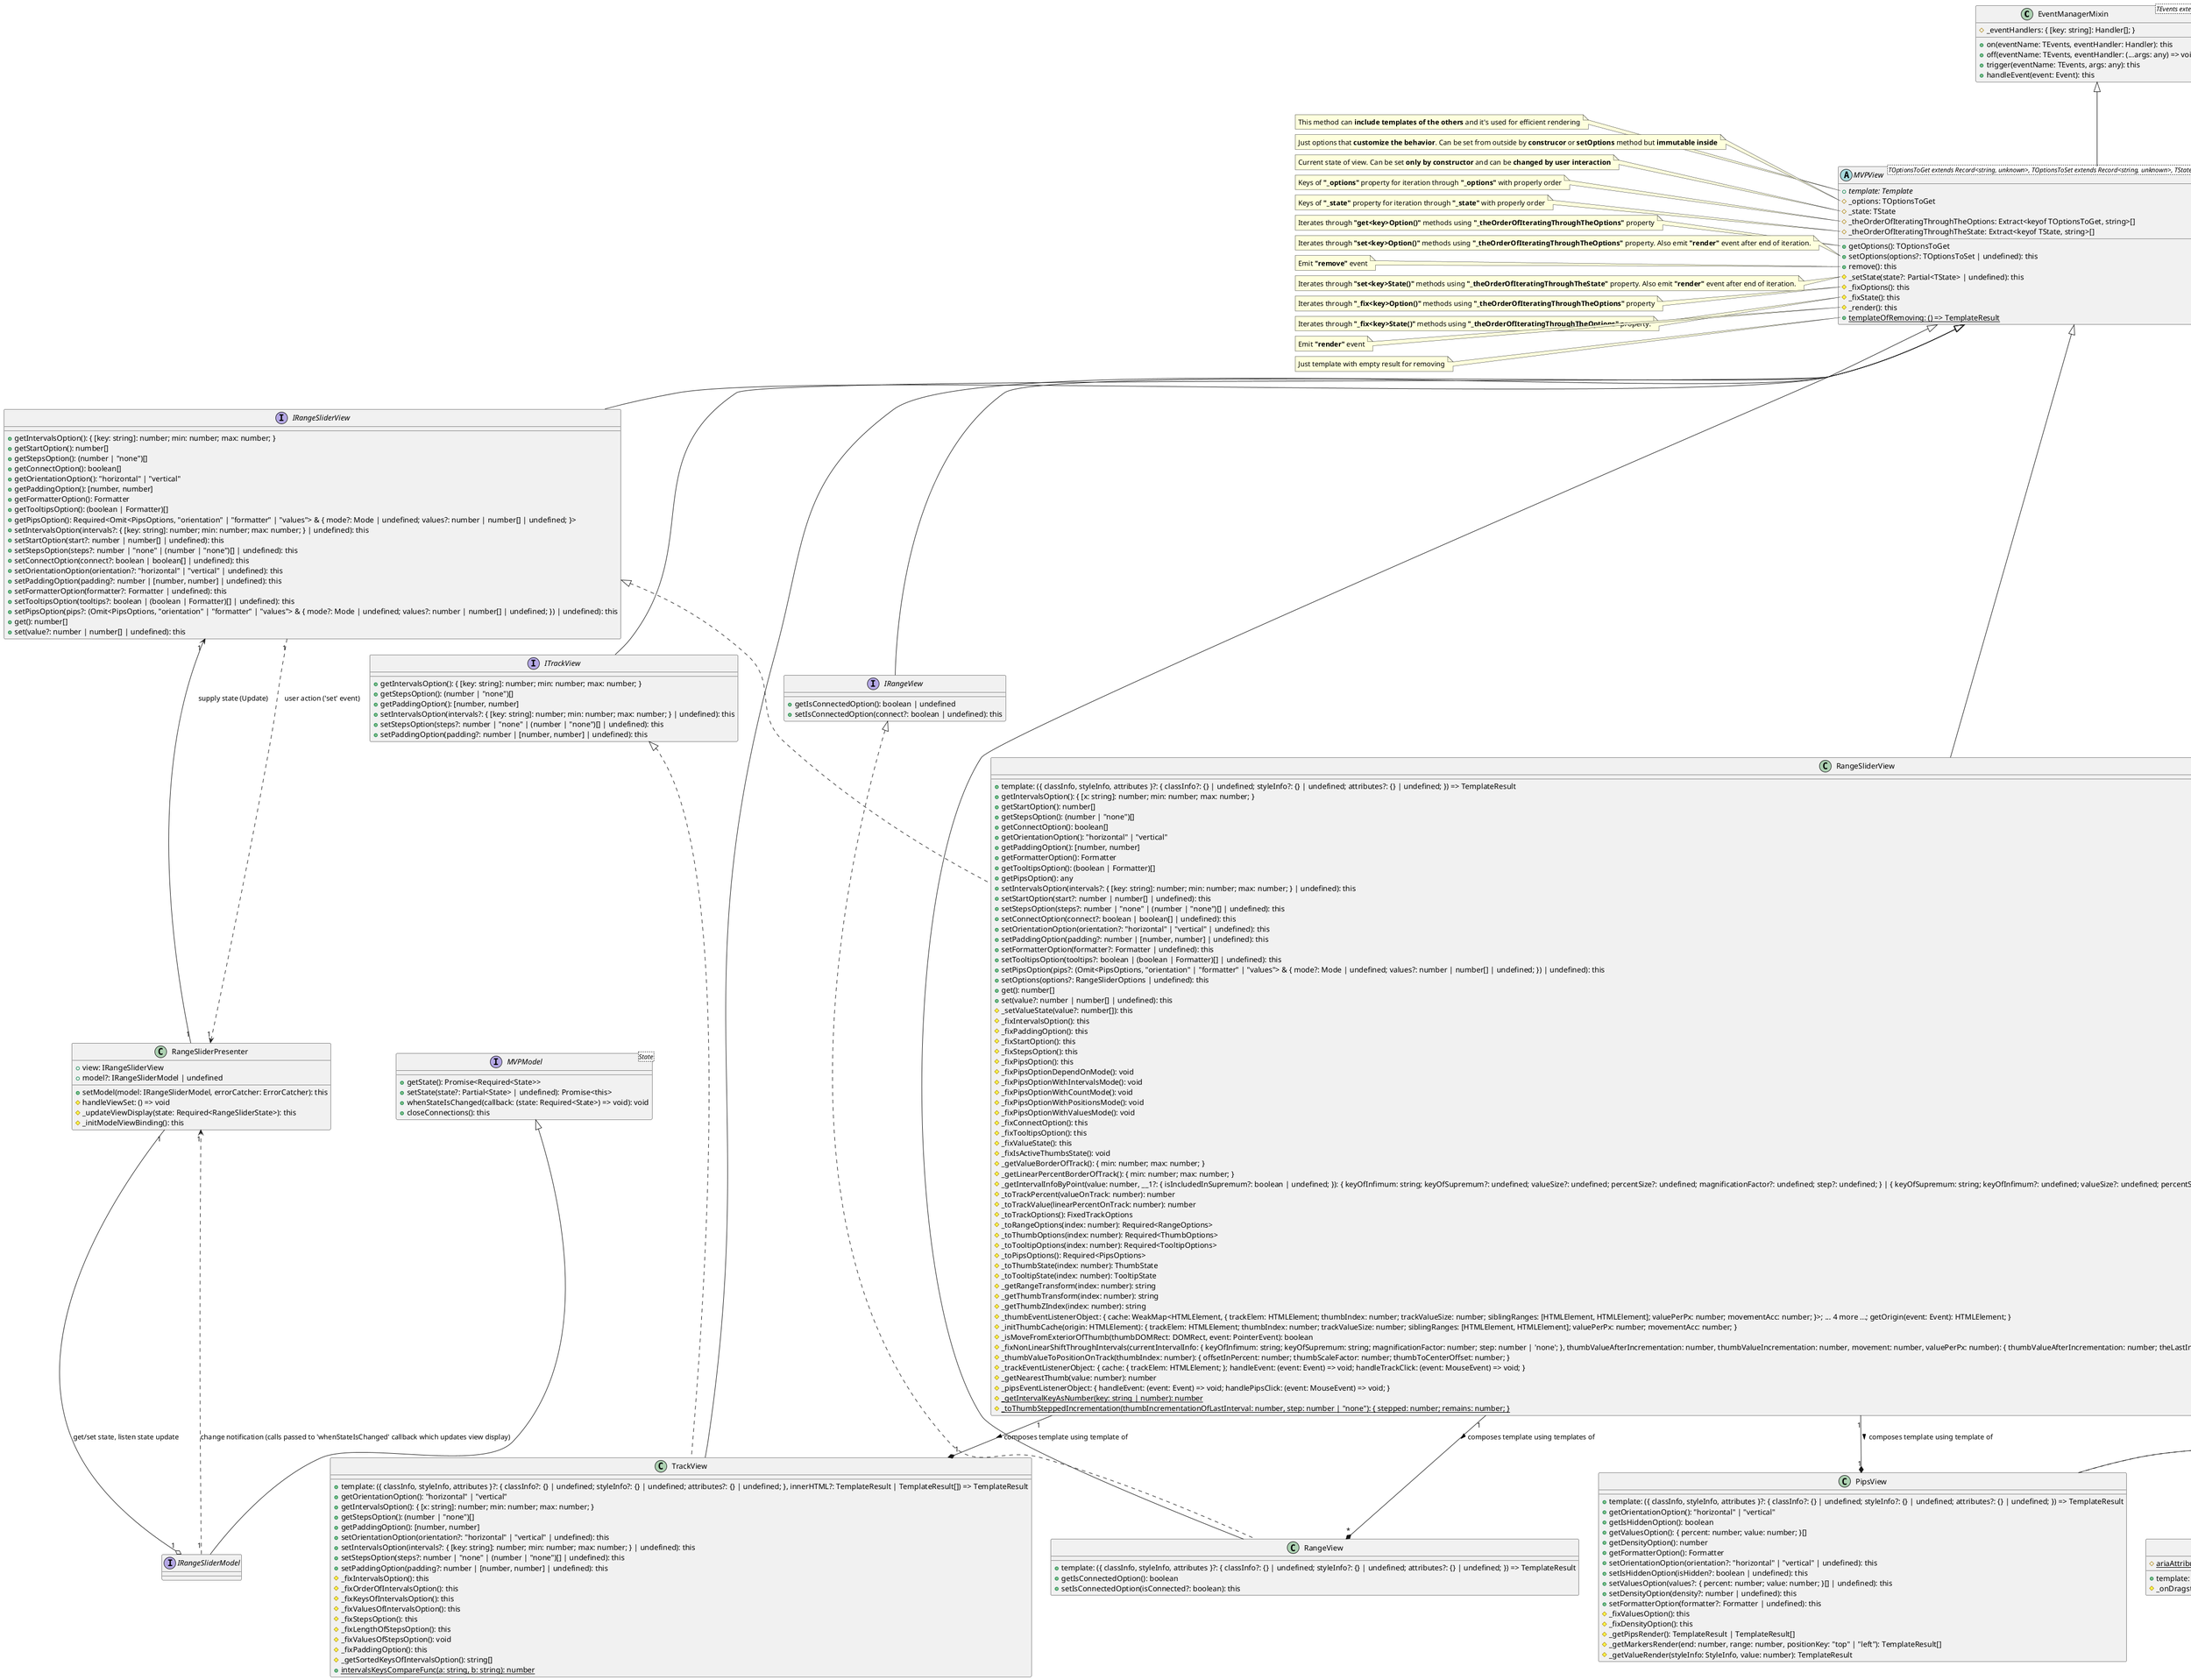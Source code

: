 @startuml
class EventManagerMixin<TEvents extends string> {
    #_eventHandlers: { [key: string]: Handler[]; }
    +on(eventName: TEvents, eventHandler: Handler): this
    +off(eventName: TEvents, eventHandler: (...args: any) => void): this
    +trigger(eventName: TEvents, args: any): this
    +handleEvent(event: Event): this
}
abstract class MVPView<TOptionsToGet extends Record<string, unknown>, TOptionsToSet extends Record<string, unknown>, TState extends Record<string, unknown>, TEvents extends string> extends EventManagerMixin {
    +{abstract} template: Template
    #_options: TOptionsToGet
    #_state: TState
    #_theOrderOfIteratingThroughTheOptions: Extract<keyof TOptionsToGet, string>[]
    #_theOrderOfIteratingThroughTheState: Extract<keyof TState, string>[]
    +getOptions(): TOptionsToGet
    +setOptions(options?: TOptionsToSet | undefined): this
    +remove(): this
    #_setState(state?: Partial<TState> | undefined): this
    #_fixOptions(): this
    #_fixState(): this
    #_render(): this
    +{static} templateOfRemoving: () => TemplateResult
}
interface MVPModel<State> {
    +getState(): Promise<Required<State>>
    +setState(state?: Partial<State> | undefined): Promise<this>
    +whenStateIsChanged(callback: (state: Required<State>) => void): void
    +closeConnections(): this
}
interface IRangeSliderModel extends MVPModel
interface ITrackView extends MVPView {
    +getIntervalsOption(): { [key: string]: number; min: number; max: number; }
    +getStepsOption(): (number | "none")[]
    +getPaddingOption(): [number, number]
    +setIntervalsOption(intervals?: { [key: string]: number; min: number; max: number; } | undefined): this
    +setStepsOption(steps?: number | "none" | (number | "none")[] | undefined): this
    +setPaddingOption(padding?: number | [number, number] | undefined): this
}
interface IRangeView extends MVPView {
    +getIsConnectedOption(): boolean | undefined
    +setIsConnectedOption(connect?: boolean | undefined): this
}
interface ITooltipView extends MVPView {
    +getOrientationOption(): "top" | "left" | undefined
    +getIsHiddenOption(): boolean | undefined
    +getFormatterOption(): Formatter | undefined
    +setOrientationOption(orientation: "top" | "left" | undefined): this
    +setIsHiddenOption(isHidden?: boolean | undefined): this
    +setFormatterOption(formatter?: Formatter | undefined): this
}
interface IPipsView extends MVPView {
    +getOrientationOption(): "horizontal" | "vertical" | undefined
    +getIsHiddenOption(): boolean | undefined
    +getValuesOption(): { percent: number; value: number; }[] | undefined
    +getDensityOption(): number | undefined
    +getFormatterOption(): Formatter | undefined
    +setOrientationOption(orientation?: "horizontal" | "vertical" | undefined): this
    +setIsHiddenOption(isHidden?: boolean | undefined): this
    +setValuesOption(values?: { percent: number; value: number; }[] | undefined): this
    +setDensityOption(density?: number | undefined): this
    +setFormatterOption(formatter?: Formatter | undefined): this
}
interface IRangeSliderView extends MVPView {
    +getIntervalsOption(): { [key: string]: number; min: number; max: number; }
    +getStartOption(): number[]
    +getStepsOption(): (number | "none")[]
    +getConnectOption(): boolean[]
    +getOrientationOption(): "horizontal" | "vertical"
    +getPaddingOption(): [number, number]
    +getFormatterOption(): Formatter
    +getTooltipsOption(): (boolean | Formatter)[]
    +getPipsOption(): Required<Omit<PipsOptions, "orientation" | "formatter" | "values"> & { mode?: Mode | undefined; values?: number | number[] | undefined; }>
    +setIntervalsOption(intervals?: { [key: string]: number; min: number; max: number; } | undefined): this
    +setStartOption(start?: number | number[] | undefined): this
    +setStepsOption(steps?: number | "none" | (number | "none")[] | undefined): this
    +setConnectOption(connect?: boolean | boolean[] | undefined): this
    +setOrientationOption(orientation?: "horizontal" | "vertical" | undefined): this
    +setPaddingOption(padding?: number | [number, number] | undefined): this
    +setFormatterOption(formatter?: Formatter | undefined): this
    +setTooltipsOption(tooltips?: boolean | (boolean | Formatter)[] | undefined): this
    +setPipsOption(pips?: (Omit<PipsOptions, "orientation" | "formatter" | "values"> & { mode?: Mode | undefined; values?: number | number[] | undefined; }) | undefined): this
    +get(): number[]
    +set(value?: number | number[] | undefined): this
}
interface IThumbView extends MVPView
class TrackView extends MVPView implements ITrackView {
    +template: ({ classInfo, styleInfo, attributes }?: { classInfo?: {} | undefined; styleInfo?: {} | undefined; attributes?: {} | undefined; }, innerHTML?: TemplateResult | TemplateResult[]) => TemplateResult
    +getOrientationOption(): "horizontal" | "vertical"
    +getIntervalsOption(): { [x: string]: number; min: number; max: number; }
    +getStepsOption(): (number | "none")[]
    +getPaddingOption(): [number, number]
    +setOrientationOption(orientation?: "horizontal" | "vertical" | undefined): this
    +setIntervalsOption(intervals?: { [key: string]: number; min: number; max: number; } | undefined): this
    +setStepsOption(steps?: number | "none" | (number | "none")[] | undefined): this
    +setPaddingOption(padding?: number | [number, number] | undefined): this
    #_fixIntervalsOption(): this
    #_fixOrderOfIntervalsOption(): this
    #_fixKeysOfIntervalsOption(): this
    #_fixValuesOfIntervalsOption(): this
    #_fixStepsOption(): this
    #_fixLengthOfStepsOption(): this
    #_fixValuesOfStepsOption(): void
    #_fixPaddingOption(): this
    #_getSortedKeysOfIntervalsOption(): string[]
    +{static} intervalsKeysCompareFunc(a: string, b: string): number
}
class RangeView extends MVPView implements IRangeView {
    +template: ({ classInfo, styleInfo, attributes }?: { classInfo?: {} | undefined; styleInfo?: {} | undefined; attributes?: {} | undefined; }) => TemplateResult
    +getIsConnectedOption(): boolean
    +setIsConnectedOption(isConnected?: boolean): this
}
class ThumbView extends MVPView implements IThumbView {
    +template: ({ classInfo, styleInfo, attributes }?: { classInfo?: {} | undefined; styleInfo?: {} | undefined; attributes?: {} | undefined; }, { innerHTML, isActive }?: { innerHTML: TemplateResult | TemplateResult[]; isActive: boolean; }) => TemplateResult
    #_onDragstart(): boolean
    #{static} ariaAttributePrecision: number
}
class TooltipView extends MVPView implements ITooltipView {
    +template: ({ classInfo, styleInfo, attributes }?: { classInfo?: {} | undefined; styleInfo?: {} | undefined; attributes?: {} | undefined; }) => TemplateResult
    +getOrientationOption(): "top" | "left"
    +getIsHiddenOption(): boolean
    +getFormatterOption(): Formatter
    +setOrientationOption(orientation?: "top" | "left" | undefined): this
    +setIsHiddenOption(isHidden?: boolean | undefined): this
    +setFormatterOption(formatter?: Formatter | undefined): this
}
class PipsView extends MVPView implements IPipsView {
    +template: ({ classInfo, styleInfo, attributes }?: { classInfo?: {} | undefined; styleInfo?: {} | undefined; attributes?: {} | undefined; }) => TemplateResult
    +getOrientationOption(): "horizontal" | "vertical"
    +getIsHiddenOption(): boolean
    +getValuesOption(): { percent: number; value: number; }[]
    +getDensityOption(): number
    +getFormatterOption(): Formatter
    +setOrientationOption(orientation?: "horizontal" | "vertical" | undefined): this
    +setIsHiddenOption(isHidden?: boolean | undefined): this
    +setValuesOption(values?: { percent: number; value: number; }[] | undefined): this
    +setDensityOption(density?: number | undefined): this
    +setFormatterOption(formatter?: Formatter | undefined): this
    #_fixValuesOption(): this
    #_fixDensityOption(): this
    #_getPipsRender(): TemplateResult | TemplateResult[]
    #_getMarkersRender(end: number, range: number, positionKey: "top" | "left"): TemplateResult[]
    #_getValueRender(styleInfo: StyleInfo, value: number): TemplateResult
}
class RangeSliderView extends MVPView implements IRangeSliderView {
    +template: ({ classInfo, styleInfo, attributes }?: { classInfo?: {} | undefined; styleInfo?: {} | undefined; attributes?: {} | undefined; }) => TemplateResult
    +getIntervalsOption(): { [x: string]: number; min: number; max: number; }
    +getStartOption(): number[]
    +getStepsOption(): (number | "none")[]
    +getConnectOption(): boolean[]
    +getOrientationOption(): "horizontal" | "vertical"
    +getPaddingOption(): [number, number]
    +getFormatterOption(): Formatter
    +getTooltipsOption(): (boolean | Formatter)[]
    +getPipsOption(): any
    +setIntervalsOption(intervals?: { [key: string]: number; min: number; max: number; } | undefined): this
    +setStartOption(start?: number | number[] | undefined): this
    +setStepsOption(steps?: number | "none" | (number | "none")[] | undefined): this
    +setConnectOption(connect?: boolean | boolean[] | undefined): this
    +setOrientationOption(orientation?: "horizontal" | "vertical" | undefined): this
    +setPaddingOption(padding?: number | [number, number] | undefined): this
    +setFormatterOption(formatter?: Formatter | undefined): this
    +setTooltipsOption(tooltips?: boolean | (boolean | Formatter)[] | undefined): this
    +setPipsOption(pips?: (Omit<PipsOptions, "orientation" | "formatter" | "values"> & { mode?: Mode | undefined; values?: number | number[] | undefined; }) | undefined): this
    +setOptions(options?: RangeSliderOptions | undefined): this
    +get(): number[]
    +set(value?: number | number[] | undefined): this
    #_setValueState(value?: number[]): this
    #_fixIntervalsOption(): this
    #_fixPaddingOption(): this
    #_fixStartOption(): this
    #_fixStepsOption(): this
    #_fixPipsOption(): this
    #_fixPipsOptionDependOnMode(): void
    #_fixPipsOptionWithIntervalsMode(): void
    #_fixPipsOptionWithCountMode(): void
    #_fixPipsOptionWithPositionsMode(): void
    #_fixPipsOptionWithValuesMode(): void
    #_fixConnectOption(): this
    #_fixTooltipsOption(): this
    #_fixValueState(): this
    #_fixIsActiveThumbsState(): void
    #_getValueBorderOfTrack(): { min: number; max: number; }
    #_getLinearPercentBorderOfTrack(): { min: number; max: number; }
    #_getIntervalInfoByPoint(value: number, __1?: { isIncludedInSupremum?: boolean | undefined; }): { keyOfInfimum: string; keyOfSupremum?: undefined; valueSize?: undefined; percentSize?: undefined; magnificationFactor?: undefined; step?: undefined; } | { keyOfSupremum: string; keyOfInfimum?: undefined; valueSize?: undefined; percentSize?: undefined; magnificationFactor?: undefined; step?: undefined; } | { ...; }
    #_toTrackPercent(valueOnTrack: number): number
    #_toTrackValue(linearPercentOnTrack: number): number
    #_toTrackOptions(): FixedTrackOptions
    #_toRangeOptions(index: number): Required<RangeOptions>
    #_toThumbOptions(index: number): Required<ThumbOptions>
    #_toTooltipOptions(index: number): Required<TooltipOptions>
    #_toPipsOptions(): Required<PipsOptions>
    #_toThumbState(index: number): ThumbState
    #_toTooltipState(index: number): TooltipState
    #_getRangeTransform(index: number): string
    #_getThumbTransform(index: number): string
    #_getThumbZIndex(index: number): string
    #_thumbEventListenerObject: { cache: WeakMap<HTMLElement, { trackElem: HTMLElement; thumbIndex: number; trackValueSize: number; siblingRanges: [HTMLElement, HTMLElement]; valuePerPx: number; movementAcc: number; }>; ... 4 more ...; getOrigin(event: Event): HTMLElement; }
    #_initThumbCache(origin: HTMLElement): { trackElem: HTMLElement; thumbIndex: number; trackValueSize: number; siblingRanges: [HTMLElement, HTMLElement]; valuePerPx: number; movementAcc: number; }
    #_isMoveFromExteriorOfThumb(thumbDOMRect: DOMRect, event: PointerEvent): boolean
    #_fixNonLinearShiftThroughIntervals(currentIntervalInfo: { keyOfInfimum: string; keyOfSupremum: string; magnificationFactor: number; step: number | 'none'; }, thumbValueAfterIncrementation: number, thumbValueIncrementation: number, movement: number, valuePerPx: number): { thumbValueAfterIncrementation: number; theLastIncrement: number; currentIntervalInfo: {    keyOfInfimum: string;    keyOfSupremum: string;    magnificationFactor: number;    step: number | 'none';}; }
    #_thumbValueToPositionOnTrack(thumbIndex: number): { offsetInPercent: number; thumbScaleFactor: number; thumbToCenterOffset: number; }
    #_trackEventListenerObject: { cache: { trackElem: HTMLElement; }; handleEvent: (event: Event) => void; handleTrackClick: (event: MouseEvent) => void; }
    #_getNearestThumb(value: number): number
    #_pipsEventListenerObject: { handleEvent: (event: Event) => void; handlePipsClick: (event: MouseEvent) => void; }
    #{static} _getIntervalKeyAsNumber(key: string | number): number
    #{static} _toThumbSteppedIncrementation(thumbIncrementationOfLastInterval: number, step: number | "none"): { stepped: number; remains: number; }
}
class RangeSliderPresenter {
    +view: IRangeSliderView
    +model?: IRangeSliderModel | undefined
    +setModel(model: IRangeSliderModel, errorCatcher: ErrorCatcher): this
    #handleViewSet: () => void
    #_updateViewDisplay(state: Required<RangeSliderState>): this
    #_initModelViewBinding(): this
}
RangeSliderView "1" --* "1" TrackView : composes template using template of >
RangeSliderView "1" --* "*" RangeView : composes template using templates of >
RangeSliderView "1" --* "*" ThumbView : composes template using templates of >
RangeSliderView "1" --* "*" TooltipView : composes template using templates of >
RangeSliderView "1" --* "1" PipsView : composes template using template of >
RangeSliderPresenter "1" --o "1" IRangeSliderModel : get/set state, listen state update 
RangeSliderPresenter "1" --> "1" IRangeSliderView : supply state (Update)
IRangeSliderModel "1" ..> "1" RangeSliderPresenter : change notification (calls passed to 'whenStateIsChanged' callback which updates view display)
IRangeSliderView "1" ..> "1" RangeSliderPresenter : user action ('set' event)
note left of MVPView::template
  This method can <b>include templates of the others</b> and it's used for efficient rendering
end note
note left of MVPView::_options
  Just options that <b>customize the behavior</b>. Can be set from outside by <b>construcor</b> or <b>setOptions</b> method but <b>immutable inside</b>
end note
note left of MVPView::_state
  Current state of view. Can be set <b>only by constructor</b> and can be <b>changed by user interaction</b>
end note
note left of MVPView::_theOrderOfIteratingThroughTheOptions
  Keys of <b>"_options"</b> property for iteration through <b>"_options"</b> with properly order
end note
note left of MVPView::_theOrderOfIteratingThroughTheState
  Keys of <b>"_state"</b> property for iteration through <b>"_state"</b> with properly order
end note
note left of MVPView::getOptions
  Iterates through <b>"get<key>Option()"</b> methods using <b>"_theOrderOfIteratingThroughTheOptions"</b> property
end note
note left of MVPView::setOptions
  Iterates through <b>"set<key>Option()"</b> methods using <b>"_theOrderOfIteratingThroughTheOptions"</b> property. Also emit <b>"render"</b> event after end of iteration.
end note
note left of MVPView::remove
  Emit <b>"remove"</b> event
end note
note left of MVPView::_setState
  Iterates through <b>"set<key>State()"</b> methods using <b>"_theOrderOfIteratingThroughTheState"</b> property. Also emit <b>"render"</b> event after end of iteration.
end note
note left of MVPView::_fixOptions
  Iterates through <b>"_fix<key>Option()"</b> methods using <b>"_theOrderOfIteratingThroughTheOptions"</b> property
end note
note left of MVPView::_fixState
   Iterates through <b>"_fix<key>State()"</b> methods using <b>"_theOrderOfIteratingThroughTheOptions"</b> property.
end note
note left of MVPView::_render
  Emit <b>"render"</b> event
end note
note left of MVPView::templateOfRemoving
  Just template with empty result for removing
end note
@enduml